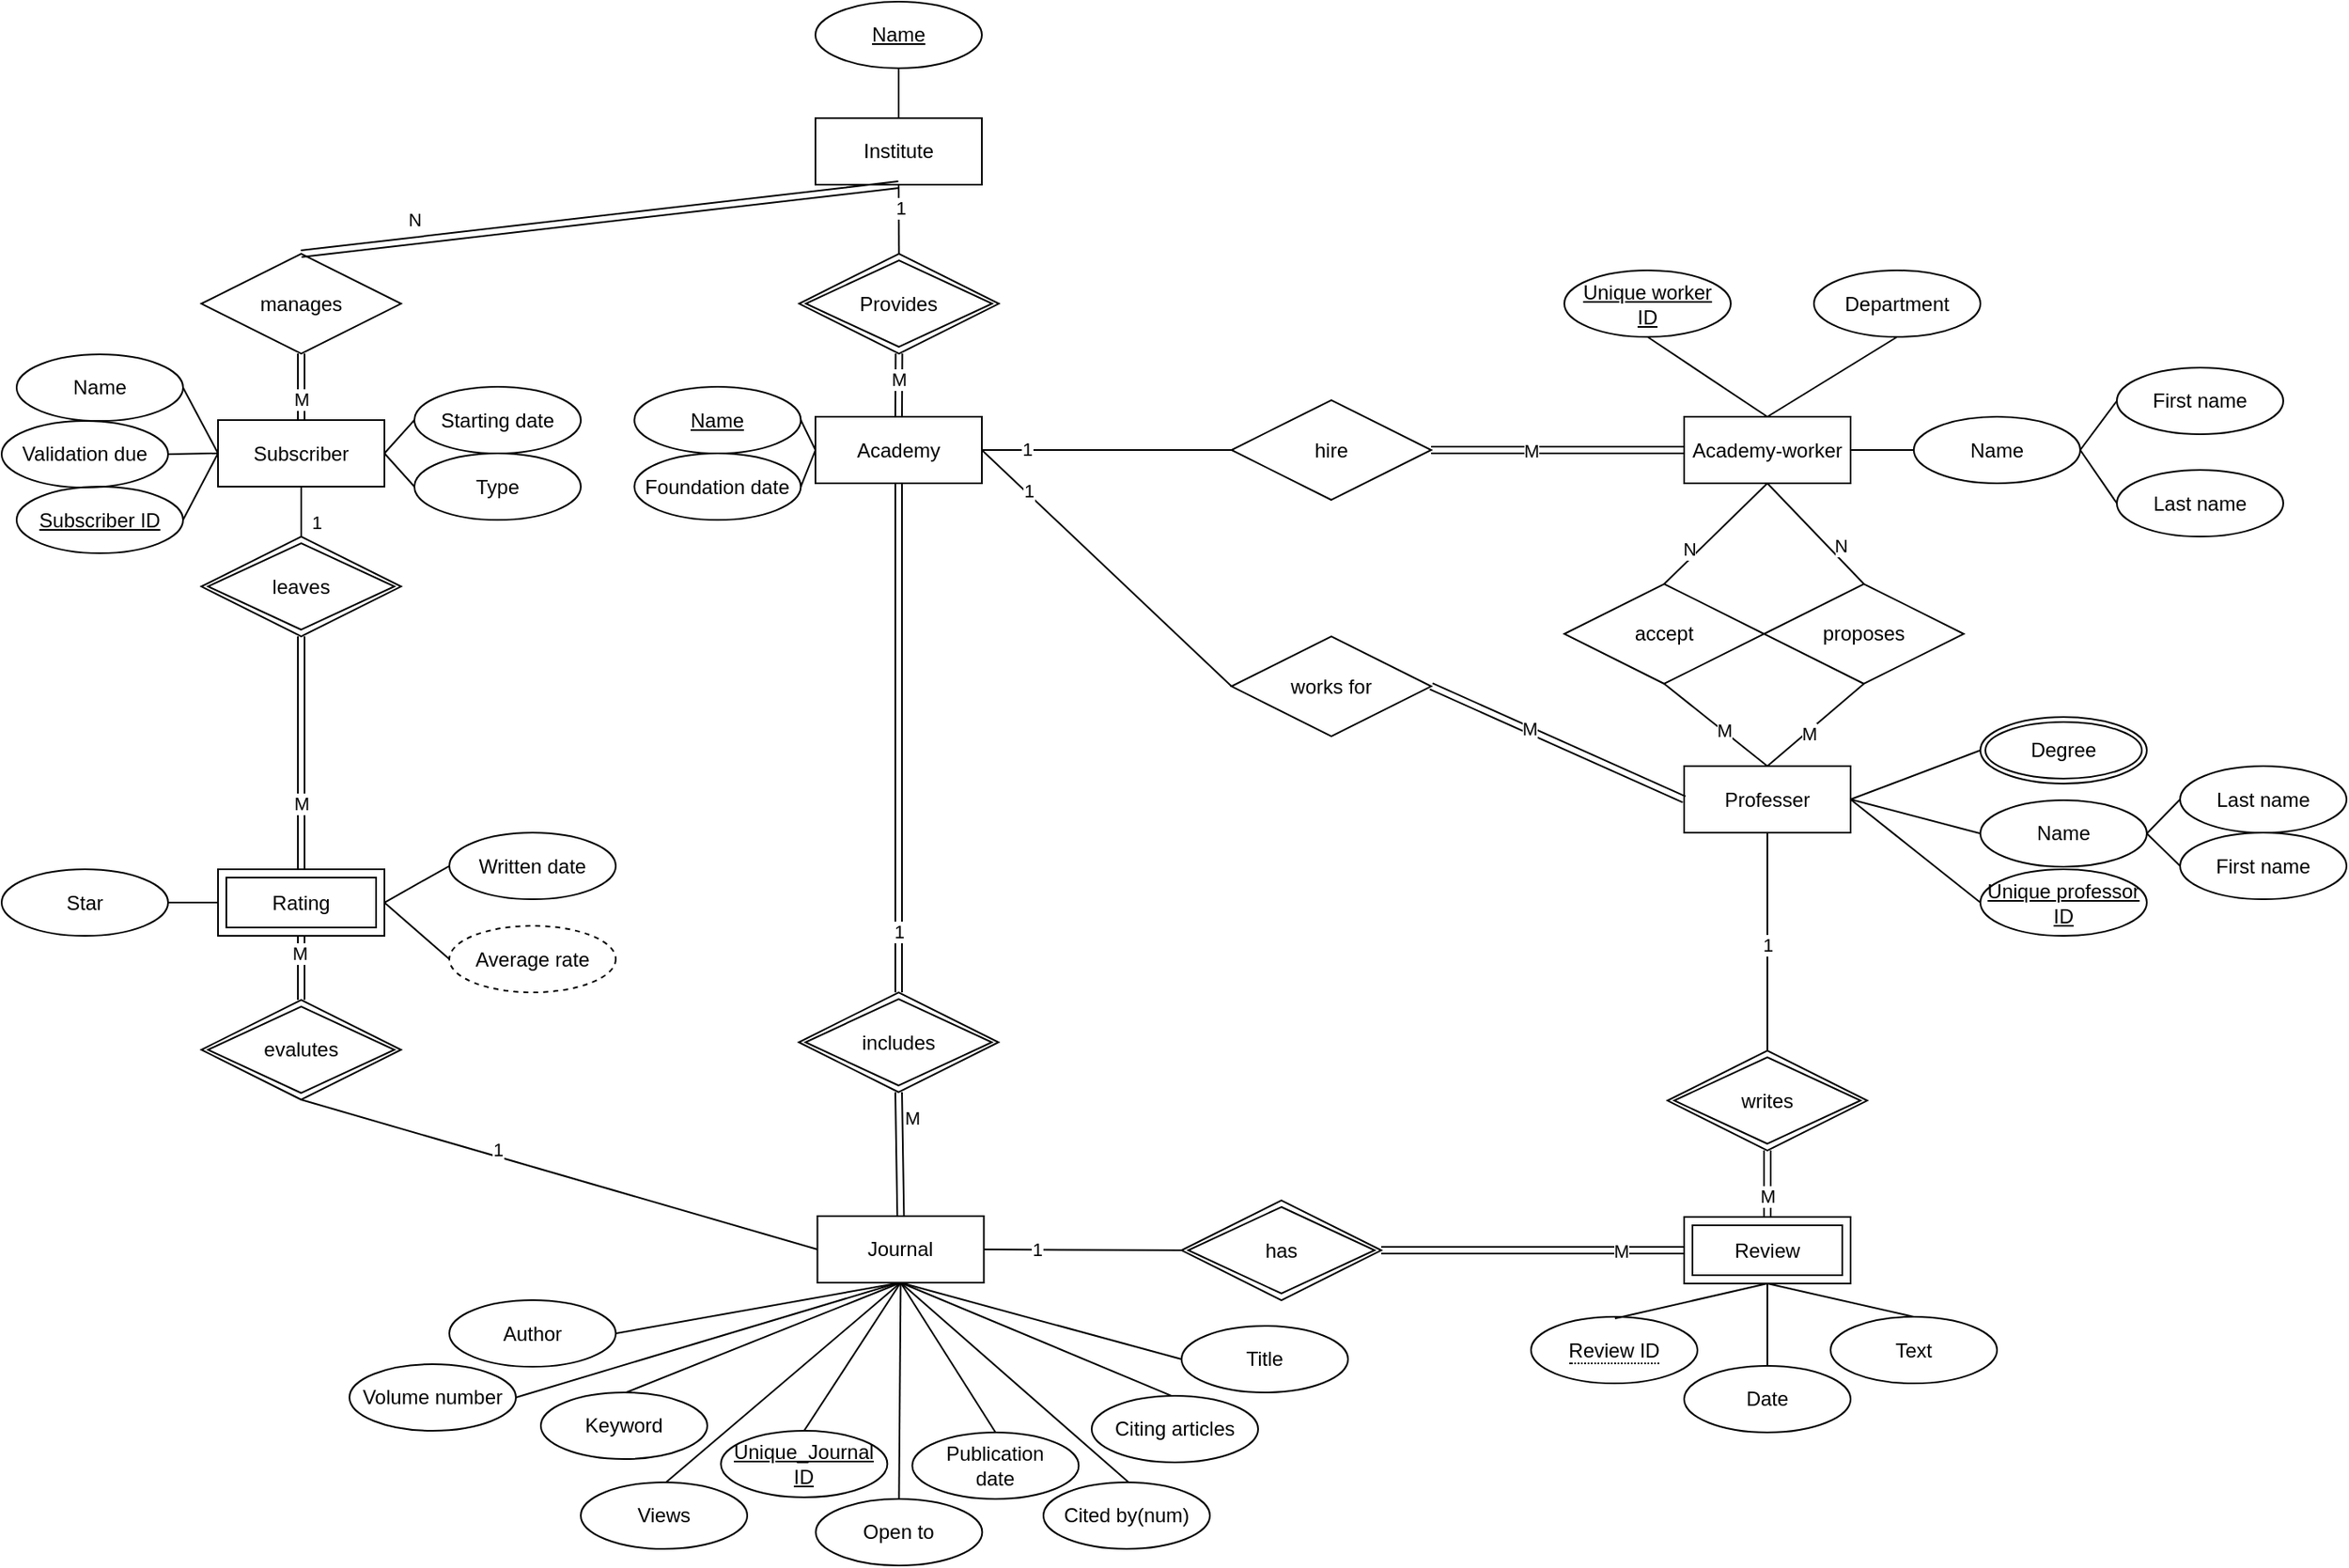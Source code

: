 <mxfile version="20.4.0" type="github">
  <diagram id="O5Nt3UZu3TyDV2IO9KQv" name="페이지-1">
    <mxGraphModel dx="680" dy="377" grid="1" gridSize="10" guides="1" tooltips="1" connect="1" arrows="1" fold="1" page="1" pageScale="1" pageWidth="2000" pageHeight="4100" math="0" shadow="0">
      <root>
        <mxCell id="0" />
        <mxCell id="1" parent="0" />
        <mxCell id="-fTK9KnJdiPH2uhLEuWP-1" value="Journal" style="whiteSpace=wrap;html=1;align=center;direction=west;" parent="1" vertex="1">
          <mxGeometry x="961.2" y="1480" width="100" height="40" as="geometry" />
        </mxCell>
        <mxCell id="-fTK9KnJdiPH2uhLEuWP-3" value="Institute" style="whiteSpace=wrap;html=1;align=center;direction=west;" parent="1" vertex="1">
          <mxGeometry x="960" y="820" width="100" height="40" as="geometry" />
        </mxCell>
        <mxCell id="-fTK9KnJdiPH2uhLEuWP-16" value="Review" style="shape=ext;margin=3;double=1;whiteSpace=wrap;html=1;align=center;fillColor=none;gradientColor=default;direction=west;" parent="1" vertex="1">
          <mxGeometry x="1482" y="1480.51" width="100" height="40" as="geometry" />
        </mxCell>
        <mxCell id="-fTK9KnJdiPH2uhLEuWP-17" value="Subscriber" style="whiteSpace=wrap;html=1;align=center;direction=west;" parent="1" vertex="1">
          <mxGeometry x="601" y="1001.51" width="100" height="40" as="geometry" />
        </mxCell>
        <mxCell id="-fTK9KnJdiPH2uhLEuWP-18" value="Academy-worker" style="whiteSpace=wrap;html=1;align=center;direction=west;" parent="1" vertex="1">
          <mxGeometry x="1482" y="999.5" width="100" height="40" as="geometry" />
        </mxCell>
        <mxCell id="-fTK9KnJdiPH2uhLEuWP-21" value="Unique_Journal&lt;br&gt;ID" style="ellipse;whiteSpace=wrap;html=1;align=center;fontStyle=4;fillColor=none;gradientColor=default;direction=west;" parent="1" vertex="1">
          <mxGeometry x="903.2" y="1609" width="100" height="40" as="geometry" />
        </mxCell>
        <mxCell id="-fTK9KnJdiPH2uhLEuWP-26" value="" style="endArrow=none;html=1;rounded=0;entryX=0.5;entryY=0;entryDx=0;entryDy=0;exitX=0.5;exitY=1;exitDx=0;exitDy=0;" parent="1" source="4AUw625GRqSKtKUmd0re-2" target="-fTK9KnJdiPH2uhLEuWP-3" edge="1">
          <mxGeometry relative="1" as="geometry">
            <mxPoint x="700" y="2030" as="sourcePoint" />
            <mxPoint x="1558" y="1460" as="targetPoint" />
          </mxGeometry>
        </mxCell>
        <mxCell id="2shCAeQ-kCOswHRATeMF-9" value="1" style="edgeLabel;html=1;align=center;verticalAlign=middle;resizable=0;points=[];" vertex="1" connectable="0" parent="-fTK9KnJdiPH2uhLEuWP-26">
          <mxGeometry x="0.33" y="-1" relative="1" as="geometry">
            <mxPoint as="offset" />
          </mxGeometry>
        </mxCell>
        <mxCell id="-fTK9KnJdiPH2uhLEuWP-30" value="Views" style="ellipse;whiteSpace=wrap;html=1;align=center;fillColor=none;gradientColor=default;direction=west;" parent="1" vertex="1">
          <mxGeometry x="819" y="1640" width="100" height="40" as="geometry" />
        </mxCell>
        <mxCell id="-fTK9KnJdiPH2uhLEuWP-31" value="Citing articles" style="ellipse;whiteSpace=wrap;html=1;align=center;fillColor=none;gradientColor=default;direction=west;" parent="1" vertex="1">
          <mxGeometry x="1126" y="1588" width="100" height="40" as="geometry" />
        </mxCell>
        <mxCell id="-fTK9KnJdiPH2uhLEuWP-32" value="Keyword" style="ellipse;whiteSpace=wrap;html=1;align=center;fillColor=none;gradientColor=default;direction=west;" parent="1" vertex="1">
          <mxGeometry x="795" y="1586" width="100" height="40" as="geometry" />
        </mxCell>
        <mxCell id="-fTK9KnJdiPH2uhLEuWP-33" value="Publication&lt;br&gt;date" style="ellipse;whiteSpace=wrap;html=1;align=center;fillColor=none;gradientColor=default;direction=west;" parent="1" vertex="1">
          <mxGeometry x="1018.2" y="1610" width="100" height="40" as="geometry" />
        </mxCell>
        <mxCell id="-fTK9KnJdiPH2uhLEuWP-35" value="Cited by(num)" style="ellipse;whiteSpace=wrap;html=1;align=center;fillColor=none;gradientColor=default;direction=west;" parent="1" vertex="1">
          <mxGeometry x="1097" y="1640" width="100" height="40" as="geometry" />
        </mxCell>
        <mxCell id="-fTK9KnJdiPH2uhLEuWP-41" value="&lt;u&gt;Subscriber ID&lt;/u&gt;" style="ellipse;whiteSpace=wrap;html=1;align=center;fillColor=none;gradientColor=default;" parent="1" vertex="1">
          <mxGeometry x="480.0" y="1041.51" width="100" height="40" as="geometry" />
        </mxCell>
        <mxCell id="-fTK9KnJdiPH2uhLEuWP-43" value="Type" style="ellipse;whiteSpace=wrap;html=1;align=center;fillColor=none;gradientColor=default;" parent="1" vertex="1">
          <mxGeometry x="719" y="1021.51" width="100" height="40" as="geometry" />
        </mxCell>
        <mxCell id="-fTK9KnJdiPH2uhLEuWP-47" value="manages" style="shape=rhombus;perimeter=rhombusPerimeter;whiteSpace=wrap;html=1;align=center;fillColor=none;gradientColor=default;direction=west;" parent="1" vertex="1">
          <mxGeometry x="591" y="901.51" width="120" height="60" as="geometry" />
        </mxCell>
        <mxCell id="-fTK9KnJdiPH2uhLEuWP-51" value="" style="endArrow=none;html=1;rounded=0;exitX=0;exitY=0.5;exitDx=0;exitDy=0;entryX=1;entryY=0.5;entryDx=0;entryDy=0;" parent="1" source="2shCAeQ-kCOswHRATeMF-7" target="-fTK9KnJdiPH2uhLEuWP-50" edge="1">
          <mxGeometry relative="1" as="geometry">
            <mxPoint x="1060" y="1019.5" as="sourcePoint" />
            <mxPoint x="1668" y="1420" as="targetPoint" />
          </mxGeometry>
        </mxCell>
        <mxCell id="2shCAeQ-kCOswHRATeMF-8" value="1" style="edgeLabel;html=1;align=center;verticalAlign=middle;resizable=0;points=[];" vertex="1" connectable="0" parent="-fTK9KnJdiPH2uhLEuWP-51">
          <mxGeometry x="-0.641" y="1" relative="1" as="geometry">
            <mxPoint as="offset" />
          </mxGeometry>
        </mxCell>
        <mxCell id="-fTK9KnJdiPH2uhLEuWP-53" value="proposes" style="shape=rhombus;perimeter=rhombusPerimeter;whiteSpace=wrap;html=1;align=center;fillColor=none;gradientColor=default;direction=west;" parent="1" vertex="1">
          <mxGeometry x="1530" y="1100" width="120" height="60" as="geometry" />
        </mxCell>
        <mxCell id="-fTK9KnJdiPH2uhLEuWP-54" value="" style="endArrow=none;html=1;rounded=0;exitX=0.5;exitY=0;exitDx=0;exitDy=0;entryX=0.5;entryY=1;entryDx=0;entryDy=0;" parent="1" source="-fTK9KnJdiPH2uhLEuWP-18" target="-fTK9KnJdiPH2uhLEuWP-53" edge="1">
          <mxGeometry relative="1" as="geometry">
            <mxPoint x="1440" y="1540.51" as="sourcePoint" />
            <mxPoint x="1310" y="1090.51" as="targetPoint" />
          </mxGeometry>
        </mxCell>
        <mxCell id="-fTK9KnJdiPH2uhLEuWP-129" value="N" style="edgeLabel;html=1;align=center;verticalAlign=middle;resizable=0;points=[];" parent="-fTK9KnJdiPH2uhLEuWP-54" vertex="1" connectable="0">
          <mxGeometry x="0.521" y="1" relative="1" as="geometry">
            <mxPoint x="-1" y="-8" as="offset" />
          </mxGeometry>
        </mxCell>
        <mxCell id="-fTK9KnJdiPH2uhLEuWP-55" value="" style="endArrow=none;html=1;rounded=0;exitX=0.5;exitY=0;exitDx=0;exitDy=0;entryX=0.5;entryY=1;entryDx=0;entryDy=0;" parent="1" source="-fTK9KnJdiPH2uhLEuWP-53" target="wp4vG5sZTtQI7S3WVU1L-43" edge="1">
          <mxGeometry relative="1" as="geometry">
            <mxPoint x="862" y="1174.51" as="sourcePoint" />
            <mxPoint x="1832" y="1161.51" as="targetPoint" />
          </mxGeometry>
        </mxCell>
        <mxCell id="0sQT9fyUg3EOoXURnySZ-10" value="M" style="edgeLabel;html=1;align=center;verticalAlign=middle;resizable=0;points=[];" parent="-fTK9KnJdiPH2uhLEuWP-55" vertex="1" connectable="0">
          <mxGeometry x="0.15" y="1" relative="1" as="geometry">
            <mxPoint as="offset" />
          </mxGeometry>
        </mxCell>
        <mxCell id="-fTK9KnJdiPH2uhLEuWP-64" value="" style="endArrow=none;html=1;rounded=0;exitX=0;exitY=0.5;exitDx=0;exitDy=0;entryX=0;entryY=0.5;entryDx=0;entryDy=0;" parent="1" source="-fTK9KnJdiPH2uhLEuWP-1" target="4AUw625GRqSKtKUmd0re-6" edge="1">
          <mxGeometry relative="1" as="geometry">
            <mxPoint x="1050" y="950" as="sourcePoint" />
            <mxPoint x="1231" y="1440" as="targetPoint" />
          </mxGeometry>
        </mxCell>
        <mxCell id="0sQT9fyUg3EOoXURnySZ-12" value="1" style="edgeLabel;html=1;align=center;verticalAlign=middle;resizable=0;points=[];" parent="-fTK9KnJdiPH2uhLEuWP-64" vertex="1" connectable="0">
          <mxGeometry x="-0.465" relative="1" as="geometry">
            <mxPoint as="offset" />
          </mxGeometry>
        </mxCell>
        <mxCell id="-fTK9KnJdiPH2uhLEuWP-75" value="Validation due" style="ellipse;whiteSpace=wrap;html=1;align=center;fillColor=none;gradientColor=default;" parent="1" vertex="1">
          <mxGeometry x="471.0" y="1002.02" width="100" height="40" as="geometry" />
        </mxCell>
        <mxCell id="-fTK9KnJdiPH2uhLEuWP-76" value="Starting date" style="ellipse;whiteSpace=wrap;html=1;align=center;fillColor=none;gradientColor=default;" parent="1" vertex="1">
          <mxGeometry x="719" y="981.51" width="100" height="40" as="geometry" />
        </mxCell>
        <mxCell id="-fTK9KnJdiPH2uhLEuWP-89" value="Date" style="ellipse;whiteSpace=wrap;html=1;align=center;fillColor=none;gradientColor=default;" parent="1" vertex="1">
          <mxGeometry x="1482" y="1570" width="100" height="40" as="geometry" />
        </mxCell>
        <mxCell id="-fTK9KnJdiPH2uhLEuWP-92" value="&lt;span style=&quot;border-bottom: 1px dotted&quot;&gt;Review ID&lt;/span&gt;" style="ellipse;whiteSpace=wrap;html=1;align=center;fillColor=none;gradientColor=default;" parent="1" vertex="1">
          <mxGeometry x="1390" y="1540.51" width="100" height="40" as="geometry" />
        </mxCell>
        <mxCell id="-fTK9KnJdiPH2uhLEuWP-95" value="Foundation date" style="ellipse;whiteSpace=wrap;html=1;align=center;fillColor=none;gradientColor=default;" parent="1" vertex="1">
          <mxGeometry x="851.2" y="1021.51" width="100" height="40" as="geometry" />
        </mxCell>
        <mxCell id="-fTK9KnJdiPH2uhLEuWP-96" value="&lt;u&gt;Name&lt;/u&gt;" style="ellipse;whiteSpace=wrap;html=1;align=center;fillColor=none;gradientColor=default;" parent="1" vertex="1">
          <mxGeometry x="851.2" y="981.51" width="100" height="40" as="geometry" />
        </mxCell>
        <mxCell id="-fTK9KnJdiPH2uhLEuWP-97" value="Unique worker&lt;br&gt;ID" style="ellipse;whiteSpace=wrap;html=1;align=center;fontStyle=4;fillColor=none;gradientColor=default;" parent="1" vertex="1">
          <mxGeometry x="1410" y="911.51" width="100" height="40" as="geometry" />
        </mxCell>
        <mxCell id="-fTK9KnJdiPH2uhLEuWP-99" value="Last name" style="ellipse;whiteSpace=wrap;html=1;align=center;fillColor=none;gradientColor=default;" parent="1" vertex="1">
          <mxGeometry x="1742" y="1031.51" width="100" height="40" as="geometry" />
        </mxCell>
        <mxCell id="-fTK9KnJdiPH2uhLEuWP-100" value="Name" style="ellipse;whiteSpace=wrap;html=1;align=center;fillColor=none;gradientColor=default;" parent="1" vertex="1">
          <mxGeometry x="1620" y="999.5" width="100" height="40" as="geometry" />
        </mxCell>
        <mxCell id="-fTK9KnJdiPH2uhLEuWP-101" value="" style="endArrow=none;html=1;rounded=0;exitX=0;exitY=0.5;exitDx=0;exitDy=0;entryX=1;entryY=0.5;entryDx=0;entryDy=0;" parent="1" source="-fTK9KnJdiPH2uhLEuWP-103" target="-fTK9KnJdiPH2uhLEuWP-100" edge="1">
          <mxGeometry relative="1" as="geometry">
            <mxPoint x="1037" y="801.51" as="sourcePoint" />
            <mxPoint x="1557" y="941.51" as="targetPoint" />
          </mxGeometry>
        </mxCell>
        <mxCell id="-fTK9KnJdiPH2uhLEuWP-102" value="" style="endArrow=none;html=1;rounded=0;entryX=0;entryY=0.5;entryDx=0;entryDy=0;exitX=1;exitY=0.5;exitDx=0;exitDy=0;" parent="1" source="-fTK9KnJdiPH2uhLEuWP-100" target="-fTK9KnJdiPH2uhLEuWP-99" edge="1">
          <mxGeometry relative="1" as="geometry">
            <mxPoint x="1497" y="931.51" as="sourcePoint" />
            <mxPoint x="1557" y="941.51" as="targetPoint" />
          </mxGeometry>
        </mxCell>
        <mxCell id="-fTK9KnJdiPH2uhLEuWP-103" value="First name" style="ellipse;whiteSpace=wrap;html=1;align=center;fillColor=none;gradientColor=default;" parent="1" vertex="1">
          <mxGeometry x="1742" y="970" width="100" height="40" as="geometry" />
        </mxCell>
        <mxCell id="-fTK9KnJdiPH2uhLEuWP-105" value="Department" style="ellipse;whiteSpace=wrap;html=1;align=center;fillColor=none;gradientColor=default;" parent="1" vertex="1">
          <mxGeometry x="1560" y="911.51" width="100" height="40" as="geometry" />
        </mxCell>
        <mxCell id="-fTK9KnJdiPH2uhLEuWP-109" value="Open to" style="ellipse;whiteSpace=wrap;html=1;align=center;fillColor=none;gradientColor=default;direction=west;" parent="1" vertex="1">
          <mxGeometry x="960.2" y="1650" width="100" height="40" as="geometry" />
        </mxCell>
        <mxCell id="-fTK9KnJdiPH2uhLEuWP-110" value="Name" style="ellipse;whiteSpace=wrap;html=1;align=center;fontStyle=4;fillColor=none;gradientColor=default;" parent="1" vertex="1">
          <mxGeometry x="960" y="750" width="100" height="40" as="geometry" />
        </mxCell>
        <mxCell id="0sQT9fyUg3EOoXURnySZ-13" value="" style="endArrow=none;html=1;rounded=0;exitX=0.5;exitY=0;exitDx=0;exitDy=0;entryX=0.5;entryY=1;entryDx=0;entryDy=0;" parent="1" source="-fTK9KnJdiPH2uhLEuWP-1" target="-fTK9KnJdiPH2uhLEuWP-33" edge="1">
          <mxGeometry width="50" height="50" relative="1" as="geometry">
            <mxPoint x="991.2" y="1480" as="sourcePoint" />
            <mxPoint x="1041.2" y="1430" as="targetPoint" />
          </mxGeometry>
        </mxCell>
        <mxCell id="0sQT9fyUg3EOoXURnySZ-14" value="" style="endArrow=none;html=1;rounded=0;entryX=0.5;entryY=1;entryDx=0;entryDy=0;exitX=0.5;exitY=0;exitDx=0;exitDy=0;" parent="1" source="-fTK9KnJdiPH2uhLEuWP-1" edge="1">
          <mxGeometry width="50" height="50" relative="1" as="geometry">
            <mxPoint x="1011.2" y="1480" as="sourcePoint" />
            <mxPoint x="846.2" y="1586" as="targetPoint" />
          </mxGeometry>
        </mxCell>
        <mxCell id="0sQT9fyUg3EOoXURnySZ-15" value="" style="endArrow=none;html=1;rounded=0;exitX=0.5;exitY=0;exitDx=0;exitDy=0;entryX=0.5;entryY=1;entryDx=0;entryDy=0;" parent="1" source="-fTK9KnJdiPH2uhLEuWP-1" edge="1">
          <mxGeometry width="50" height="50" relative="1" as="geometry">
            <mxPoint x="1031.2" y="1500" as="sourcePoint" />
            <mxPoint x="870.2" y="1640" as="targetPoint" />
          </mxGeometry>
        </mxCell>
        <mxCell id="0sQT9fyUg3EOoXURnySZ-16" value="" style="endArrow=none;html=1;rounded=0;exitX=0.5;exitY=0;exitDx=0;exitDy=0;entryX=0.5;entryY=1;entryDx=0;entryDy=0;" parent="1" source="-fTK9KnJdiPH2uhLEuWP-1" edge="1">
          <mxGeometry width="50" height="50" relative="1" as="geometry">
            <mxPoint x="1041.2" y="1510" as="sourcePoint" />
            <mxPoint x="1148.2" y="1640" as="targetPoint" />
          </mxGeometry>
        </mxCell>
        <mxCell id="0sQT9fyUg3EOoXURnySZ-17" value="" style="endArrow=none;html=1;rounded=0;exitX=0.5;exitY=0;exitDx=0;exitDy=0;entryX=0.5;entryY=1;entryDx=0;entryDy=0;" parent="1" source="-fTK9KnJdiPH2uhLEuWP-1" target="-fTK9KnJdiPH2uhLEuWP-109" edge="1">
          <mxGeometry width="50" height="50" relative="1" as="geometry">
            <mxPoint x="1051.2" y="1520" as="sourcePoint" />
            <mxPoint x="1101.2" y="1487.69" as="targetPoint" />
          </mxGeometry>
        </mxCell>
        <mxCell id="0sQT9fyUg3EOoXURnySZ-18" value="" style="endArrow=none;html=1;rounded=0;exitX=0.5;exitY=0;exitDx=0;exitDy=0;entryX=0.5;entryY=1;entryDx=0;entryDy=0;" parent="1" source="-fTK9KnJdiPH2uhLEuWP-1" target="-fTK9KnJdiPH2uhLEuWP-21" edge="1">
          <mxGeometry width="50" height="50" relative="1" as="geometry">
            <mxPoint x="1061.2" y="1530" as="sourcePoint" />
            <mxPoint x="1111.2" y="1497.69" as="targetPoint" />
          </mxGeometry>
        </mxCell>
        <mxCell id="0sQT9fyUg3EOoXURnySZ-19" value="" style="endArrow=none;html=1;rounded=0;exitX=0.5;exitY=0;exitDx=0;exitDy=0;entryX=0.534;entryY=1.002;entryDx=0;entryDy=0;entryPerimeter=0;" parent="1" source="-fTK9KnJdiPH2uhLEuWP-1" edge="1">
          <mxGeometry width="50" height="50" relative="1" as="geometry">
            <mxPoint x="1071.2" y="1540" as="sourcePoint" />
            <mxPoint x="1173.8" y="1587.92" as="targetPoint" />
          </mxGeometry>
        </mxCell>
        <mxCell id="0sQT9fyUg3EOoXURnySZ-20" value="Text" style="ellipse;whiteSpace=wrap;html=1;align=center;fillColor=none;gradientColor=default;" parent="1" vertex="1">
          <mxGeometry x="1570" y="1540.51" width="100" height="40" as="geometry" />
        </mxCell>
        <mxCell id="0sQT9fyUg3EOoXURnySZ-23" value="" style="shape=link;html=1;rounded=0;exitX=1;exitY=0.5;exitDx=0;exitDy=0;entryX=1;entryY=0.5;entryDx=0;entryDy=0;" parent="1" source="4AUw625GRqSKtKUmd0re-6" target="-fTK9KnJdiPH2uhLEuWP-16" edge="1">
          <mxGeometry relative="1" as="geometry">
            <mxPoint x="1323" y="1623.51" as="sourcePoint" />
            <mxPoint x="1372" y="1540.51" as="targetPoint" />
          </mxGeometry>
        </mxCell>
        <mxCell id="0sQT9fyUg3EOoXURnySZ-25" value="M" style="edgeLabel;html=1;align=center;verticalAlign=middle;resizable=0;points=[];" parent="0sQT9fyUg3EOoXURnySZ-23" vertex="1" connectable="0">
          <mxGeometry x="0.684" y="3" relative="1" as="geometry">
            <mxPoint x="-9" y="3" as="offset" />
          </mxGeometry>
        </mxCell>
        <mxCell id="0sQT9fyUg3EOoXURnySZ-26" value="leaves" style="shape=rhombus;double=1;perimeter=rhombusPerimeter;whiteSpace=wrap;html=1;align=center;direction=west;" parent="1" vertex="1">
          <mxGeometry x="591" y="1071.51" width="120" height="60" as="geometry" />
        </mxCell>
        <mxCell id="0sQT9fyUg3EOoXURnySZ-28" value="evalutes" style="shape=rhombus;double=1;perimeter=rhombusPerimeter;whiteSpace=wrap;html=1;align=center;direction=west;" parent="1" vertex="1">
          <mxGeometry x="591" y="1350" width="120" height="60" as="geometry" />
        </mxCell>
        <mxCell id="0sQT9fyUg3EOoXURnySZ-29" value="" style="endArrow=none;html=1;rounded=0;exitX=0.5;exitY=0;exitDx=0;exitDy=0;entryX=0.5;entryY=1;entryDx=0;entryDy=0;" parent="1" source="-fTK9KnJdiPH2uhLEuWP-17" target="0sQT9fyUg3EOoXURnySZ-26" edge="1">
          <mxGeometry relative="1" as="geometry">
            <mxPoint x="581" y="1837.48" as="sourcePoint" />
            <mxPoint x="601" y="1729.43" as="targetPoint" />
          </mxGeometry>
        </mxCell>
        <mxCell id="0sQT9fyUg3EOoXURnySZ-30" value="1" style="edgeLabel;html=1;align=center;verticalAlign=middle;resizable=0;points=[];" parent="0sQT9fyUg3EOoXURnySZ-29" vertex="1" connectable="0">
          <mxGeometry x="-0.477" y="-1" relative="1" as="geometry">
            <mxPoint x="10" y="13" as="offset" />
          </mxGeometry>
        </mxCell>
        <mxCell id="0sQT9fyUg3EOoXURnySZ-31" value="" style="shape=link;html=1;rounded=0;exitX=0.5;exitY=0;exitDx=0;exitDy=0;entryX=0.5;entryY=1;entryDx=0;entryDy=0;" parent="1" source="0sQT9fyUg3EOoXURnySZ-26" target="4AUw625GRqSKtKUmd0re-1" edge="1">
          <mxGeometry relative="1" as="geometry">
            <mxPoint x="651" y="1231.51" as="sourcePoint" />
            <mxPoint x="607" y="1761.51" as="targetPoint" />
          </mxGeometry>
        </mxCell>
        <mxCell id="0sQT9fyUg3EOoXURnySZ-33" value="M" style="edgeLabel;html=1;align=center;verticalAlign=middle;resizable=0;points=[];" parent="0sQT9fyUg3EOoXURnySZ-31" vertex="1" connectable="0">
          <mxGeometry x="0.454" y="2" relative="1" as="geometry">
            <mxPoint x="-2" y="-2" as="offset" />
          </mxGeometry>
        </mxCell>
        <mxCell id="0sQT9fyUg3EOoXURnySZ-34" value="" style="shape=link;html=1;rounded=0;exitX=0.5;exitY=0;exitDx=0;exitDy=0;entryX=0.5;entryY=1;entryDx=0;entryDy=0;" parent="1" source="4AUw625GRqSKtKUmd0re-1" target="0sQT9fyUg3EOoXURnySZ-28" edge="1">
          <mxGeometry relative="1" as="geometry">
            <mxPoint x="246" y="1600" as="sourcePoint" />
            <mxPoint x="200" y="1640" as="targetPoint" />
          </mxGeometry>
        </mxCell>
        <mxCell id="0sQT9fyUg3EOoXURnySZ-35" value="M" style="edgeLabel;html=1;align=center;verticalAlign=middle;resizable=0;points=[];" parent="0sQT9fyUg3EOoXURnySZ-34" vertex="1" connectable="0">
          <mxGeometry x="0.454" y="2" relative="1" as="geometry">
            <mxPoint x="-3" y="-18" as="offset" />
          </mxGeometry>
        </mxCell>
        <mxCell id="0sQT9fyUg3EOoXURnySZ-36" value="" style="endArrow=none;html=1;rounded=0;exitX=0.5;exitY=0;exitDx=0;exitDy=0;entryX=1;entryY=0.5;entryDx=0;entryDy=0;" parent="1" source="0sQT9fyUg3EOoXURnySZ-28" target="-fTK9KnJdiPH2uhLEuWP-1" edge="1">
          <mxGeometry relative="1" as="geometry">
            <mxPoint x="126" y="1550" as="sourcePoint" />
            <mxPoint x="416" y="1460" as="targetPoint" />
          </mxGeometry>
        </mxCell>
        <mxCell id="0sQT9fyUg3EOoXURnySZ-37" value="1" style="edgeLabel;html=1;align=center;verticalAlign=middle;resizable=0;points=[];" parent="0sQT9fyUg3EOoXURnySZ-36" vertex="1" connectable="0">
          <mxGeometry x="-0.647" y="-4" relative="1" as="geometry">
            <mxPoint x="64" y="10" as="offset" />
          </mxGeometry>
        </mxCell>
        <mxCell id="0sQT9fyUg3EOoXURnySZ-39" value="Star" style="ellipse;whiteSpace=wrap;html=1;align=center;fillColor=none;gradientColor=default;" parent="1" vertex="1">
          <mxGeometry x="471.0" y="1271.51" width="100" height="40" as="geometry" />
        </mxCell>
        <mxCell id="0sQT9fyUg3EOoXURnySZ-41" value="Written date" style="ellipse;whiteSpace=wrap;html=1;align=center;fillColor=none;gradientColor=default;" parent="1" vertex="1">
          <mxGeometry x="740" y="1249.51" width="100" height="40" as="geometry" />
        </mxCell>
        <mxCell id="0sQT9fyUg3EOoXURnySZ-42" value="Average rate" style="ellipse;whiteSpace=wrap;html=1;align=center;dashed=1;" parent="1" vertex="1">
          <mxGeometry x="740" y="1305.5" width="100" height="40" as="geometry" />
        </mxCell>
        <mxCell id="4AUw625GRqSKtKUmd0re-1" value="Rating" style="shape=ext;margin=3;double=1;whiteSpace=wrap;html=1;align=center;direction=west;" parent="1" vertex="1">
          <mxGeometry x="601" y="1271.51" width="100" height="40" as="geometry" />
        </mxCell>
        <mxCell id="4AUw625GRqSKtKUmd0re-2" value="Provides" style="shape=rhombus;double=1;perimeter=rhombusPerimeter;whiteSpace=wrap;html=1;align=center;direction=west;" parent="1" vertex="1">
          <mxGeometry x="950.2" y="901.51" width="120" height="60" as="geometry" />
        </mxCell>
        <mxCell id="4AUw625GRqSKtKUmd0re-3" value="" style="shape=link;html=1;rounded=0;exitX=0.5;exitY=0;exitDx=0;exitDy=0;entryX=0.5;entryY=1;entryDx=0;entryDy=0;" parent="1" source="4AUw625GRqSKtKUmd0re-2" target="2shCAeQ-kCOswHRATeMF-7" edge="1">
          <mxGeometry relative="1" as="geometry">
            <mxPoint x="1139" y="1935.5" as="sourcePoint" />
            <mxPoint x="1010" y="999.5" as="targetPoint" />
          </mxGeometry>
        </mxCell>
        <mxCell id="4AUw625GRqSKtKUmd0re-5" value="M" style="edgeLabel;html=1;align=center;verticalAlign=middle;resizable=0;points=[];" parent="4AUw625GRqSKtKUmd0re-3" vertex="1" connectable="0">
          <mxGeometry x="0.64" y="-1" relative="1" as="geometry">
            <mxPoint x="1" y="-16" as="offset" />
          </mxGeometry>
        </mxCell>
        <mxCell id="4AUw625GRqSKtKUmd0re-6" value="has" style="shape=rhombus;double=1;perimeter=rhombusPerimeter;whiteSpace=wrap;html=1;align=center;" parent="1" vertex="1">
          <mxGeometry x="1180" y="1470.51" width="120" height="60" as="geometry" />
        </mxCell>
        <mxCell id="4AUw625GRqSKtKUmd0re-8" value="writes" style="shape=rhombus;double=1;perimeter=rhombusPerimeter;whiteSpace=wrap;html=1;align=center;direction=west;" parent="1" vertex="1">
          <mxGeometry x="1472" y="1380.51" width="120" height="60" as="geometry" />
        </mxCell>
        <mxCell id="4AUw625GRqSKtKUmd0re-10" value="" style="shape=link;html=1;rounded=0;entryX=0.5;entryY=1;entryDx=0;entryDy=0;exitX=0.5;exitY=0;exitDx=0;exitDy=0;" parent="1" source="4AUw625GRqSKtKUmd0re-8" target="-fTK9KnJdiPH2uhLEuWP-16" edge="1">
          <mxGeometry relative="1" as="geometry">
            <mxPoint x="1349.41" y="1624.51" as="sourcePoint" />
            <mxPoint x="1509.41" y="1624.51" as="targetPoint" />
          </mxGeometry>
        </mxCell>
        <mxCell id="4AUw625GRqSKtKUmd0re-12" value="M" style="edgeLabel;html=1;align=center;verticalAlign=middle;resizable=0;points=[];" parent="4AUw625GRqSKtKUmd0re-10" vertex="1" connectable="0">
          <mxGeometry x="0.366" y="1" relative="1" as="geometry">
            <mxPoint x="-1" as="offset" />
          </mxGeometry>
        </mxCell>
        <mxCell id="4AUw625GRqSKtKUmd0re-16" value="" style="shape=link;html=1;rounded=0;exitX=0.5;exitY=0;exitDx=0;exitDy=0;entryX=0.5;entryY=1;entryDx=0;entryDy=0;" parent="1" source="2shCAeQ-kCOswHRATeMF-7" target="wp4vG5sZTtQI7S3WVU1L-3" edge="1">
          <mxGeometry relative="1" as="geometry">
            <mxPoint x="1010" y="1039.5" as="sourcePoint" />
            <mxPoint x="1009" y="1614.5" as="targetPoint" />
          </mxGeometry>
        </mxCell>
        <mxCell id="4AUw625GRqSKtKUmd0re-19" value="1" style="edgeLabel;html=1;align=center;verticalAlign=middle;resizable=0;points=[];" parent="4AUw625GRqSKtKUmd0re-16" vertex="1" connectable="0">
          <mxGeometry x="0.487" y="3" relative="1" as="geometry">
            <mxPoint x="-3" y="42" as="offset" />
          </mxGeometry>
        </mxCell>
        <mxCell id="4AUw625GRqSKtKUmd0re-18" value="" style="shape=link;html=1;rounded=0;entryX=0.5;entryY=1;entryDx=0;entryDy=0;exitX=0.5;exitY=0;exitDx=0;exitDy=0;" parent="1" source="wp4vG5sZTtQI7S3WVU1L-3" target="-fTK9KnJdiPH2uhLEuWP-1" edge="1">
          <mxGeometry relative="1" as="geometry">
            <mxPoint x="670" y="1579" as="sourcePoint" />
            <mxPoint x="880" y="1550" as="targetPoint" />
          </mxGeometry>
        </mxCell>
        <mxCell id="4AUw625GRqSKtKUmd0re-20" value="M" style="edgeLabel;html=1;align=center;verticalAlign=middle;resizable=0;points=[];" parent="4AUw625GRqSKtKUmd0re-18" vertex="1" connectable="0">
          <mxGeometry x="-0.717" relative="1" as="geometry">
            <mxPoint x="8" y="5" as="offset" />
          </mxGeometry>
        </mxCell>
        <mxCell id="4AUw625GRqSKtKUmd0re-21" value="" style="shape=link;html=1;rounded=0;exitX=0.5;exitY=0;exitDx=0;exitDy=0;entryX=0.5;entryY=1;entryDx=0;entryDy=0;" parent="1" source="-fTK9KnJdiPH2uhLEuWP-3" target="-fTK9KnJdiPH2uhLEuWP-47" edge="1">
          <mxGeometry relative="1" as="geometry">
            <mxPoint x="710" y="1980" as="sourcePoint" />
            <mxPoint x="681" y="1831.95" as="targetPoint" />
          </mxGeometry>
        </mxCell>
        <mxCell id="4AUw625GRqSKtKUmd0re-23" value="N" style="edgeLabel;html=1;align=center;verticalAlign=middle;resizable=0;points=[];" parent="4AUw625GRqSKtKUmd0re-21" vertex="1" connectable="0">
          <mxGeometry x="0.562" y="-2" relative="1" as="geometry">
            <mxPoint x="-11" y="-10" as="offset" />
          </mxGeometry>
        </mxCell>
        <mxCell id="4AUw625GRqSKtKUmd0re-26" value="" style="shape=link;html=1;rounded=0;exitX=0;exitY=0.5;exitDx=0;exitDy=0;entryX=1;entryY=0.5;entryDx=0;entryDy=0;" parent="1" source="-fTK9KnJdiPH2uhLEuWP-50" target="-fTK9KnJdiPH2uhLEuWP-18" edge="1">
          <mxGeometry relative="1" as="geometry">
            <mxPoint x="1070" y="2110.51" as="sourcePoint" />
            <mxPoint x="1180" y="2040.51" as="targetPoint" />
          </mxGeometry>
        </mxCell>
        <mxCell id="4AUw625GRqSKtKUmd0re-28" value="M" style="edgeLabel;html=1;align=center;verticalAlign=middle;resizable=0;points=[];" parent="4AUw625GRqSKtKUmd0re-26" vertex="1" connectable="0">
          <mxGeometry x="-0.263" y="-3" relative="1" as="geometry">
            <mxPoint x="4" y="-3" as="offset" />
          </mxGeometry>
        </mxCell>
        <mxCell id="wp4vG5sZTtQI7S3WVU1L-3" value="includes" style="shape=rhombus;double=1;perimeter=rhombusPerimeter;whiteSpace=wrap;html=1;align=center;direction=west;" parent="1" vertex="1">
          <mxGeometry x="950" y="1345.5" width="120" height="60" as="geometry" />
        </mxCell>
        <mxCell id="wp4vG5sZTtQI7S3WVU1L-4" value="" style="endArrow=none;html=1;rounded=0;exitX=0.5;exitY=0;exitDx=0;exitDy=0;entryX=0.5;entryY=0;entryDx=0;entryDy=0;" parent="1" source="-fTK9KnJdiPH2uhLEuWP-16" edge="1">
          <mxGeometry width="50" height="50" relative="1" as="geometry">
            <mxPoint x="1159.41" y="1531.51" as="sourcePoint" />
            <mxPoint x="1440.41" y="1541.51" as="targetPoint" />
          </mxGeometry>
        </mxCell>
        <mxCell id="wp4vG5sZTtQI7S3WVU1L-5" value="" style="endArrow=none;html=1;rounded=0;entryX=0.5;entryY=0;entryDx=0;entryDy=0;exitX=0.5;exitY=0;exitDx=0;exitDy=0;" parent="1" source="-fTK9KnJdiPH2uhLEuWP-16" target="-fTK9KnJdiPH2uhLEuWP-89" edge="1">
          <mxGeometry width="50" height="50" relative="1" as="geometry">
            <mxPoint x="1529.41" y="1541.51" as="sourcePoint" />
            <mxPoint x="1449.41" y="1611.51" as="targetPoint" />
          </mxGeometry>
        </mxCell>
        <mxCell id="wp4vG5sZTtQI7S3WVU1L-6" value="" style="endArrow=none;html=1;rounded=0;entryX=0.5;entryY=0;entryDx=0;entryDy=0;exitX=0.5;exitY=0;exitDx=0;exitDy=0;" parent="1" source="0sQT9fyUg3EOoXURnySZ-20" target="-fTK9KnJdiPH2uhLEuWP-16" edge="1">
          <mxGeometry width="50" height="50" relative="1" as="geometry">
            <mxPoint x="1519.41" y="1521.51" as="sourcePoint" />
            <mxPoint x="1459.41" y="1621.51" as="targetPoint" />
          </mxGeometry>
        </mxCell>
        <mxCell id="wp4vG5sZTtQI7S3WVU1L-11" value="" style="endArrow=none;html=1;rounded=0;entryX=0;entryY=0.5;entryDx=0;entryDy=0;exitX=0;exitY=0.5;exitDx=0;exitDy=0;" parent="1" source="-fTK9KnJdiPH2uhLEuWP-18" target="-fTK9KnJdiPH2uhLEuWP-100" edge="1">
          <mxGeometry relative="1" as="geometry">
            <mxPoint x="1460" y="1070.51" as="sourcePoint" />
            <mxPoint x="1510" y="1060.51" as="targetPoint" />
          </mxGeometry>
        </mxCell>
        <mxCell id="wp4vG5sZTtQI7S3WVU1L-12" value="" style="endArrow=none;html=1;rounded=0;entryX=0.5;entryY=1;entryDx=0;entryDy=0;exitX=0.5;exitY=1;exitDx=0;exitDy=0;startArrow=none;" parent="1" source="-fTK9KnJdiPH2uhLEuWP-97" target="-fTK9KnJdiPH2uhLEuWP-18" edge="1">
          <mxGeometry relative="1" as="geometry">
            <mxPoint x="1205" y="1039.51" as="sourcePoint" />
            <mxPoint x="1255" y="1029.51" as="targetPoint" />
          </mxGeometry>
        </mxCell>
        <mxCell id="wp4vG5sZTtQI7S3WVU1L-14" value="" style="endArrow=none;html=1;rounded=0;exitX=0.5;exitY=1;exitDx=0;exitDy=0;entryX=0.5;entryY=1;entryDx=0;entryDy=0;" parent="1" source="-fTK9KnJdiPH2uhLEuWP-105" target="-fTK9KnJdiPH2uhLEuWP-18" edge="1">
          <mxGeometry relative="1" as="geometry">
            <mxPoint x="1460" y="1094.51" as="sourcePoint" />
            <mxPoint x="1360" y="1020" as="targetPoint" />
          </mxGeometry>
        </mxCell>
        <mxCell id="wp4vG5sZTtQI7S3WVU1L-16" value="" style="endArrow=none;html=1;rounded=0;entryX=0.5;entryY=1;entryDx=0;entryDy=0;exitX=0.5;exitY=1;exitDx=0;exitDy=0;" parent="1" source="-fTK9KnJdiPH2uhLEuWP-110" target="-fTK9KnJdiPH2uhLEuWP-3" edge="1">
          <mxGeometry relative="1" as="geometry">
            <mxPoint x="1070.0" y="810" as="sourcePoint" />
            <mxPoint x="1020.0" y="830" as="targetPoint" />
          </mxGeometry>
        </mxCell>
        <mxCell id="wp4vG5sZTtQI7S3WVU1L-18" value="" style="endArrow=none;html=1;rounded=0;exitX=0;exitY=0.5;exitDx=0;exitDy=0;entryX=0;entryY=0.5;entryDx=0;entryDy=0;" parent="1" source="4AUw625GRqSKtKUmd0re-1" edge="1" target="0sQT9fyUg3EOoXURnySZ-42">
          <mxGeometry width="50" height="50" relative="1" as="geometry">
            <mxPoint x="711.0" y="1301.51" as="sourcePoint" />
            <mxPoint x="731" y="1291.51" as="targetPoint" />
          </mxGeometry>
        </mxCell>
        <mxCell id="wp4vG5sZTtQI7S3WVU1L-19" value="" style="endArrow=none;html=1;rounded=0;exitX=0;exitY=0.5;exitDx=0;exitDy=0;entryX=0;entryY=0.5;entryDx=0;entryDy=0;" parent="1" source="4AUw625GRqSKtKUmd0re-1" edge="1" target="0sQT9fyUg3EOoXURnySZ-41">
          <mxGeometry width="50" height="50" relative="1" as="geometry">
            <mxPoint x="721.0" y="1311.51" as="sourcePoint" />
            <mxPoint x="731" y="1241.51" as="targetPoint" />
          </mxGeometry>
        </mxCell>
        <mxCell id="wp4vG5sZTtQI7S3WVU1L-20" value="" style="endArrow=none;html=1;rounded=0;exitX=1;exitY=0.5;exitDx=0;exitDy=0;entryX=1;entryY=0.5;entryDx=0;entryDy=0;" parent="1" source="0sQT9fyUg3EOoXURnySZ-39" target="4AUw625GRqSKtKUmd0re-1" edge="1">
          <mxGeometry width="50" height="50" relative="1" as="geometry">
            <mxPoint x="731.0" y="1321.51" as="sourcePoint" />
            <mxPoint x="761.0" y="1371.51" as="targetPoint" />
          </mxGeometry>
        </mxCell>
        <mxCell id="wp4vG5sZTtQI7S3WVU1L-22" value="" style="endArrow=none;html=1;rounded=0;exitX=1;exitY=0.5;exitDx=0;exitDy=0;entryX=1;entryY=0.5;entryDx=0;entryDy=0;" parent="1" source="-fTK9KnJdiPH2uhLEuWP-41" target="-fTK9KnJdiPH2uhLEuWP-17" edge="1">
          <mxGeometry width="50" height="50" relative="1" as="geometry">
            <mxPoint x="789.0" y="1045.51" as="sourcePoint" />
            <mxPoint x="819.0" y="1095.51" as="targetPoint" />
          </mxGeometry>
        </mxCell>
        <mxCell id="wp4vG5sZTtQI7S3WVU1L-23" value="" style="endArrow=none;html=1;rounded=0;exitX=1;exitY=0.5;exitDx=0;exitDy=0;entryX=1;entryY=0.5;entryDx=0;entryDy=0;" parent="1" source="-fTK9KnJdiPH2uhLEuWP-17" target="-fTK9KnJdiPH2uhLEuWP-75" edge="1">
          <mxGeometry width="50" height="50" relative="1" as="geometry">
            <mxPoint x="719.0" y="1041.51" as="sourcePoint" />
            <mxPoint x="749.0" y="1091.51" as="targetPoint" />
          </mxGeometry>
        </mxCell>
        <mxCell id="wp4vG5sZTtQI7S3WVU1L-24" value="" style="endArrow=none;html=1;rounded=0;exitX=0;exitY=0.5;exitDx=0;exitDy=0;entryX=0;entryY=0.5;entryDx=0;entryDy=0;" parent="1" source="-fTK9KnJdiPH2uhLEuWP-43" target="-fTK9KnJdiPH2uhLEuWP-17" edge="1">
          <mxGeometry width="50" height="50" relative="1" as="geometry">
            <mxPoint x="611.0" y="1031.51" as="sourcePoint" />
            <mxPoint x="601.0" y="1011.51" as="targetPoint" />
          </mxGeometry>
        </mxCell>
        <mxCell id="wp4vG5sZTtQI7S3WVU1L-25" value="" style="endArrow=none;html=1;rounded=0;exitX=0;exitY=0.5;exitDx=0;exitDy=0;entryX=0;entryY=0.5;entryDx=0;entryDy=0;" parent="1" source="-fTK9KnJdiPH2uhLEuWP-76" target="-fTK9KnJdiPH2uhLEuWP-17" edge="1">
          <mxGeometry width="50" height="50" relative="1" as="geometry">
            <mxPoint x="729.0" y="1051.51" as="sourcePoint" />
            <mxPoint x="711.0" y="1031.51" as="targetPoint" />
          </mxGeometry>
        </mxCell>
        <mxCell id="wp4vG5sZTtQI7S3WVU1L-26" value="" style="endArrow=none;html=1;rounded=0;entryX=1;entryY=0.5;entryDx=0;entryDy=0;exitX=1;exitY=0.5;exitDx=0;exitDy=0;" parent="1" source="-fTK9KnJdiPH2uhLEuWP-96" edge="1">
          <mxGeometry width="50" height="50" relative="1" as="geometry">
            <mxPoint x="1078" y="1055.5" as="sourcePoint" />
            <mxPoint x="960" y="1019.5" as="targetPoint" />
          </mxGeometry>
        </mxCell>
        <mxCell id="wp4vG5sZTtQI7S3WVU1L-27" value="" style="endArrow=none;html=1;rounded=0;entryX=1;entryY=0.5;entryDx=0;entryDy=0;exitX=1;exitY=0.5;exitDx=0;exitDy=0;" parent="1" source="-fTK9KnJdiPH2uhLEuWP-95" edge="1">
          <mxGeometry width="50" height="50" relative="1" as="geometry">
            <mxPoint x="940" y="965.5" as="sourcePoint" />
            <mxPoint x="960" y="1019.5" as="targetPoint" />
          </mxGeometry>
        </mxCell>
        <mxCell id="wp4vG5sZTtQI7S3WVU1L-43" value="Professer" style="whiteSpace=wrap;html=1;align=center;direction=west;" parent="1" vertex="1">
          <mxGeometry x="1482" y="1209.51" width="100" height="40" as="geometry" />
        </mxCell>
        <mxCell id="wp4vG5sZTtQI7S3WVU1L-44" value="Unique professor&lt;br&gt;ID" style="ellipse;whiteSpace=wrap;html=1;align=center;fontStyle=4;fillColor=none;gradientColor=default;strokeColor=default;direction=west;" parent="1" vertex="1">
          <mxGeometry x="1660" y="1271.51" width="100" height="40" as="geometry" />
        </mxCell>
        <mxCell id="wp4vG5sZTtQI7S3WVU1L-45" value="Last name" style="ellipse;whiteSpace=wrap;html=1;align=center;fillColor=none;gradientColor=default;direction=west;" parent="1" vertex="1">
          <mxGeometry x="1780" y="1209.51" width="100" height="40" as="geometry" />
        </mxCell>
        <mxCell id="wp4vG5sZTtQI7S3WVU1L-46" value="Name" style="ellipse;whiteSpace=wrap;html=1;align=center;fillColor=none;gradientColor=default;direction=west;" parent="1" vertex="1">
          <mxGeometry x="1660" y="1230" width="100" height="40" as="geometry" />
        </mxCell>
        <mxCell id="wp4vG5sZTtQI7S3WVU1L-47" value="" style="endArrow=none;html=1;rounded=0;entryX=0;entryY=0.5;entryDx=0;entryDy=0;exitX=1;exitY=0.5;exitDx=0;exitDy=0;" parent="1" source="wp4vG5sZTtQI7S3WVU1L-49" target="wp4vG5sZTtQI7S3WVU1L-46" edge="1">
          <mxGeometry relative="1" as="geometry">
            <mxPoint x="1300" y="1220.49" as="sourcePoint" />
            <mxPoint x="1952" y="1050.5" as="targetPoint" />
          </mxGeometry>
        </mxCell>
        <mxCell id="wp4vG5sZTtQI7S3WVU1L-48" value="" style="endArrow=none;html=1;rounded=0;entryX=1;entryY=0.5;entryDx=0;entryDy=0;exitX=0;exitY=0.5;exitDx=0;exitDy=0;" parent="1" source="wp4vG5sZTtQI7S3WVU1L-46" target="wp4vG5sZTtQI7S3WVU1L-45" edge="1">
          <mxGeometry relative="1" as="geometry">
            <mxPoint x="1892" y="1040.5" as="sourcePoint" />
            <mxPoint x="1952" y="1050.5" as="targetPoint" />
          </mxGeometry>
        </mxCell>
        <mxCell id="wp4vG5sZTtQI7S3WVU1L-49" value="First name" style="ellipse;whiteSpace=wrap;html=1;align=center;fillColor=none;gradientColor=default;direction=west;" parent="1" vertex="1">
          <mxGeometry x="1780" y="1249.51" width="100" height="40" as="geometry" />
        </mxCell>
        <mxCell id="wp4vG5sZTtQI7S3WVU1L-51" value="" style="endArrow=none;html=1;rounded=0;entryX=1;entryY=0.5;entryDx=0;entryDy=0;exitX=0;exitY=0.5;exitDx=0;exitDy=0;" parent="1" source="wp4vG5sZTtQI7S3WVU1L-43" target="wp4vG5sZTtQI7S3WVU1L-46" edge="1">
          <mxGeometry relative="1" as="geometry">
            <mxPoint x="1752" y="1102.01" as="sourcePoint" />
            <mxPoint x="1902" y="1122.01" as="targetPoint" />
          </mxGeometry>
        </mxCell>
        <mxCell id="wp4vG5sZTtQI7S3WVU1L-52" value="" style="endArrow=none;html=1;rounded=0;entryX=0;entryY=0.5;entryDx=0;entryDy=0;exitX=1;exitY=0.5;exitDx=0;exitDy=0;" parent="1" source="wp4vG5sZTtQI7S3WVU1L-44" target="wp4vG5sZTtQI7S3WVU1L-43" edge="1">
          <mxGeometry relative="1" as="geometry">
            <mxPoint x="1597" y="1101.01" as="sourcePoint" />
            <mxPoint x="1752" y="1102.01" as="targetPoint" />
          </mxGeometry>
        </mxCell>
        <mxCell id="wp4vG5sZTtQI7S3WVU1L-53" value="" style="endArrow=none;html=1;rounded=0;entryX=0;entryY=0.5;entryDx=0;entryDy=0;exitX=0;exitY=0.5;exitDx=0;exitDy=0;" parent="1" source="wp4vG5sZTtQI7S3WVU1L-71" target="wp4vG5sZTtQI7S3WVU1L-43" edge="1">
          <mxGeometry relative="1" as="geometry">
            <mxPoint x="1812" y="1052.01" as="sourcePoint" />
            <mxPoint x="1752" y="1102.01" as="targetPoint" />
          </mxGeometry>
        </mxCell>
        <mxCell id="wp4vG5sZTtQI7S3WVU1L-67" value="" style="endArrow=none;html=1;rounded=0;exitX=0.5;exitY=0;exitDx=0;exitDy=0;entryX=0.5;entryY=1;entryDx=0;entryDy=0;" parent="1" source="wp4vG5sZTtQI7S3WVU1L-43" target="4AUw625GRqSKtKUmd0re-8" edge="1">
          <mxGeometry relative="1" as="geometry">
            <mxPoint x="1380" y="1130.51" as="sourcePoint" />
            <mxPoint x="1472" y="1120.51" as="targetPoint" />
          </mxGeometry>
        </mxCell>
        <mxCell id="wp4vG5sZTtQI7S3WVU1L-68" value="1" style="edgeLabel;html=1;align=center;verticalAlign=middle;resizable=0;points=[];" parent="wp4vG5sZTtQI7S3WVU1L-67" vertex="1" connectable="0">
          <mxGeometry x="0.15" y="1" relative="1" as="geometry">
            <mxPoint x="-1" y="-8" as="offset" />
          </mxGeometry>
        </mxCell>
        <mxCell id="wp4vG5sZTtQI7S3WVU1L-71" value="Degree" style="ellipse;shape=doubleEllipse;margin=3;whiteSpace=wrap;html=1;align=center;" parent="1" vertex="1">
          <mxGeometry x="1660" y="1180" width="100" height="40" as="geometry" />
        </mxCell>
        <mxCell id="g1DXlOQCg-wKOgUiSCuX-6" value="Volume number" style="ellipse;whiteSpace=wrap;html=1;align=center;fillColor=none;gradientColor=default;direction=west;" parent="1" vertex="1">
          <mxGeometry x="680" y="1569" width="100" height="40" as="geometry" />
        </mxCell>
        <mxCell id="g1DXlOQCg-wKOgUiSCuX-7" value="" style="endArrow=none;html=1;rounded=0;entryX=0;entryY=0.5;entryDx=0;entryDy=0;" parent="1" target="g1DXlOQCg-wKOgUiSCuX-6" edge="1">
          <mxGeometry width="50" height="50" relative="1" as="geometry">
            <mxPoint x="1010" y="1520" as="sourcePoint" />
            <mxPoint x="856.2" y="1596" as="targetPoint" />
          </mxGeometry>
        </mxCell>
        <mxCell id="g1DXlOQCg-wKOgUiSCuX-8" value="" style="shape=link;html=1;rounded=0;exitX=0.5;exitY=0;exitDx=0;exitDy=0;entryX=0.5;entryY=1;entryDx=0;entryDy=0;" parent="1" source="-fTK9KnJdiPH2uhLEuWP-47" target="-fTK9KnJdiPH2uhLEuWP-17" edge="1">
          <mxGeometry relative="1" as="geometry">
            <mxPoint x="760" y="1101.51" as="sourcePoint" />
            <mxPoint x="760" y="1241.51" as="targetPoint" />
          </mxGeometry>
        </mxCell>
        <mxCell id="g1DXlOQCg-wKOgUiSCuX-9" value="M" style="edgeLabel;html=1;align=center;verticalAlign=middle;resizable=0;points=[];" parent="g1DXlOQCg-wKOgUiSCuX-8" vertex="1" connectable="0">
          <mxGeometry x="0.454" y="2" relative="1" as="geometry">
            <mxPoint x="-2" y="-2" as="offset" />
          </mxGeometry>
        </mxCell>
        <mxCell id="g1DXlOQCg-wKOgUiSCuX-10" value="Name" style="ellipse;whiteSpace=wrap;html=1;align=center;fillColor=none;gradientColor=default;" parent="1" vertex="1">
          <mxGeometry x="480.0" y="962.02" width="100" height="40" as="geometry" />
        </mxCell>
        <mxCell id="g1DXlOQCg-wKOgUiSCuX-11" value="" style="endArrow=none;html=1;rounded=0;exitX=1;exitY=0.5;exitDx=0;exitDy=0;entryX=1;entryY=0.5;entryDx=0;entryDy=0;" parent="1" source="-fTK9KnJdiPH2uhLEuWP-17" target="g1DXlOQCg-wKOgUiSCuX-10" edge="1">
          <mxGeometry width="50" height="50" relative="1" as="geometry">
            <mxPoint x="611" y="1031.51" as="sourcePoint" />
            <mxPoint x="598" y="1011.51" as="targetPoint" />
          </mxGeometry>
        </mxCell>
        <mxCell id="-fTK9KnJdiPH2uhLEuWP-50" value="hire" style="shape=rhombus;perimeter=rhombusPerimeter;whiteSpace=wrap;html=1;align=center;fillColor=none;gradientColor=default;direction=west;" parent="1" vertex="1">
          <mxGeometry x="1210" y="989.5" width="120" height="60" as="geometry" />
        </mxCell>
        <mxCell id="g1DXlOQCg-wKOgUiSCuX-14" value="accept" style="shape=rhombus;perimeter=rhombusPerimeter;whiteSpace=wrap;html=1;align=center;fillColor=none;gradientColor=default;direction=west;" parent="1" vertex="1">
          <mxGeometry x="1410" y="1100" width="120" height="60" as="geometry" />
        </mxCell>
        <mxCell id="g1DXlOQCg-wKOgUiSCuX-15" value="" style="endArrow=none;html=1;rounded=0;exitX=0.5;exitY=0;exitDx=0;exitDy=0;entryX=0.5;entryY=1;entryDx=0;entryDy=0;" parent="1" source="-fTK9KnJdiPH2uhLEuWP-18" target="g1DXlOQCg-wKOgUiSCuX-14" edge="1">
          <mxGeometry relative="1" as="geometry">
            <mxPoint x="1347" y="1032.51" as="sourcePoint" />
            <mxPoint x="1125" y="1081.0" as="targetPoint" />
          </mxGeometry>
        </mxCell>
        <mxCell id="g1DXlOQCg-wKOgUiSCuX-16" value="N" style="edgeLabel;html=1;align=center;verticalAlign=middle;resizable=0;points=[];" parent="g1DXlOQCg-wKOgUiSCuX-15" vertex="1" connectable="0">
          <mxGeometry x="0.521" y="1" relative="1" as="geometry">
            <mxPoint x="-1" y="-8" as="offset" />
          </mxGeometry>
        </mxCell>
        <mxCell id="g1DXlOQCg-wKOgUiSCuX-17" value="" style="endArrow=none;html=1;rounded=0;exitX=0.5;exitY=0;exitDx=0;exitDy=0;entryX=0.5;entryY=1;entryDx=0;entryDy=0;" parent="1" source="g1DXlOQCg-wKOgUiSCuX-14" target="wp4vG5sZTtQI7S3WVU1L-43" edge="1">
          <mxGeometry relative="1" as="geometry">
            <mxPoint x="677" y="1165" as="sourcePoint" />
            <mxPoint x="1347" y="1200.0" as="targetPoint" />
          </mxGeometry>
        </mxCell>
        <mxCell id="g1DXlOQCg-wKOgUiSCuX-18" value="M" style="edgeLabel;html=1;align=center;verticalAlign=middle;resizable=0;points=[];" parent="g1DXlOQCg-wKOgUiSCuX-17" vertex="1" connectable="0">
          <mxGeometry x="0.15" y="1" relative="1" as="geometry">
            <mxPoint as="offset" />
          </mxGeometry>
        </mxCell>
        <mxCell id="2shCAeQ-kCOswHRATeMF-3" value="Title" style="ellipse;whiteSpace=wrap;html=1;align=center;fillColor=none;gradientColor=default;direction=west;" vertex="1" parent="1">
          <mxGeometry x="1180" y="1546" width="100" height="40" as="geometry" />
        </mxCell>
        <mxCell id="2shCAeQ-kCOswHRATeMF-4" value="" style="endArrow=none;html=1;rounded=0;entryX=0.5;entryY=0;entryDx=0;entryDy=0;exitX=1;exitY=0.5;exitDx=0;exitDy=0;" edge="1" parent="1" target="-fTK9KnJdiPH2uhLEuWP-1" source="2shCAeQ-kCOswHRATeMF-3">
          <mxGeometry width="50" height="50" relative="1" as="geometry">
            <mxPoint x="1450" y="1520" as="sourcePoint" />
            <mxPoint x="1296.2" y="1596" as="targetPoint" />
          </mxGeometry>
        </mxCell>
        <mxCell id="2shCAeQ-kCOswHRATeMF-7" value="Academy" style="whiteSpace=wrap;html=1;align=center;direction=west;" vertex="1" parent="1">
          <mxGeometry x="960" y="999.5" width="100" height="40" as="geometry" />
        </mxCell>
        <mxCell id="2shCAeQ-kCOswHRATeMF-10" value="" style="endArrow=none;html=1;rounded=0;exitX=0;exitY=0.5;exitDx=0;exitDy=0;entryX=1;entryY=0.5;entryDx=0;entryDy=0;" edge="1" parent="1" target="2shCAeQ-kCOswHRATeMF-14" source="2shCAeQ-kCOswHRATeMF-7">
          <mxGeometry relative="1" as="geometry">
            <mxPoint x="1003.2" y="1160" as="sourcePoint" />
            <mxPoint x="1611.2" y="1560.5" as="targetPoint" />
          </mxGeometry>
        </mxCell>
        <mxCell id="2shCAeQ-kCOswHRATeMF-11" value="1" style="edgeLabel;html=1;align=center;verticalAlign=middle;resizable=0;points=[];" vertex="1" connectable="0" parent="2shCAeQ-kCOswHRATeMF-10">
          <mxGeometry x="-0.641" y="1" relative="1" as="geometry">
            <mxPoint as="offset" />
          </mxGeometry>
        </mxCell>
        <mxCell id="2shCAeQ-kCOswHRATeMF-12" value="" style="shape=link;html=1;rounded=0;exitX=0;exitY=0.5;exitDx=0;exitDy=0;entryX=1;entryY=0.5;entryDx=0;entryDy=0;" edge="1" parent="1" source="2shCAeQ-kCOswHRATeMF-14" target="wp4vG5sZTtQI7S3WVU1L-43">
          <mxGeometry relative="1" as="geometry">
            <mxPoint x="1013.2" y="2251.01" as="sourcePoint" />
            <mxPoint x="1425.2" y="1160" as="targetPoint" />
          </mxGeometry>
        </mxCell>
        <mxCell id="2shCAeQ-kCOswHRATeMF-13" value="M" style="edgeLabel;html=1;align=center;verticalAlign=middle;resizable=0;points=[];" vertex="1" connectable="0" parent="2shCAeQ-kCOswHRATeMF-12">
          <mxGeometry x="-0.263" y="-3" relative="1" as="geometry">
            <mxPoint x="4" y="-3" as="offset" />
          </mxGeometry>
        </mxCell>
        <mxCell id="2shCAeQ-kCOswHRATeMF-14" value="works for" style="shape=rhombus;perimeter=rhombusPerimeter;whiteSpace=wrap;html=1;align=center;fillColor=none;gradientColor=default;direction=west;" vertex="1" parent="1">
          <mxGeometry x="1210" y="1131.51" width="120" height="60" as="geometry" />
        </mxCell>
        <mxCell id="2shCAeQ-kCOswHRATeMF-15" value="Author" style="ellipse;whiteSpace=wrap;html=1;align=center;fillColor=none;gradientColor=default;direction=west;" vertex="1" parent="1">
          <mxGeometry x="740" y="1530.51" width="100" height="40" as="geometry" />
        </mxCell>
        <mxCell id="2shCAeQ-kCOswHRATeMF-16" value="" style="endArrow=none;html=1;rounded=0;entryX=0;entryY=0.5;entryDx=0;entryDy=0;exitX=0.5;exitY=0;exitDx=0;exitDy=0;" edge="1" parent="1" source="-fTK9KnJdiPH2uhLEuWP-1" target="2shCAeQ-kCOswHRATeMF-15">
          <mxGeometry width="50" height="50" relative="1" as="geometry">
            <mxPoint x="1020" y="1550" as="sourcePoint" />
            <mxPoint x="850" y="1576.0" as="targetPoint" />
          </mxGeometry>
        </mxCell>
      </root>
    </mxGraphModel>
  </diagram>
</mxfile>
